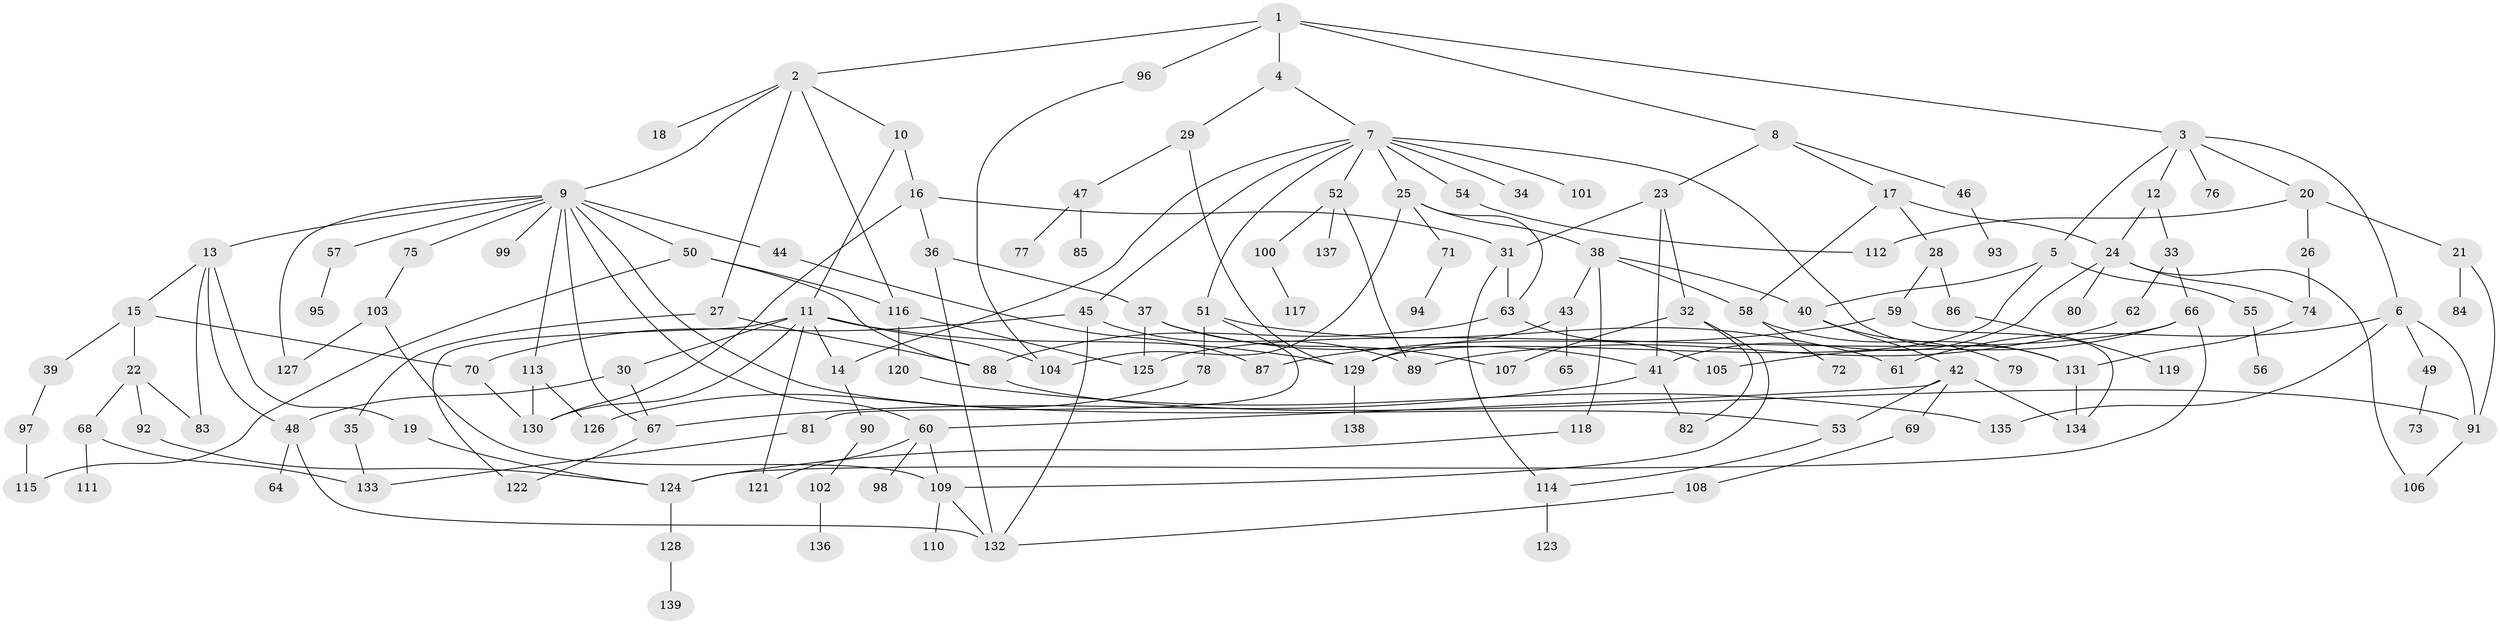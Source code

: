 // coarse degree distribution, {6: 0.07142857142857142, 5: 0.15714285714285714, 3: 0.21428571428571427, 4: 0.14285714285714285, 1: 0.14285714285714285, 2: 0.18571428571428572, 8: 0.04285714285714286, 7: 0.02857142857142857, 10: 0.014285714285714285}
// Generated by graph-tools (version 1.1) at 2025/36/03/04/25 23:36:06]
// undirected, 139 vertices, 200 edges
graph export_dot {
  node [color=gray90,style=filled];
  1;
  2;
  3;
  4;
  5;
  6;
  7;
  8;
  9;
  10;
  11;
  12;
  13;
  14;
  15;
  16;
  17;
  18;
  19;
  20;
  21;
  22;
  23;
  24;
  25;
  26;
  27;
  28;
  29;
  30;
  31;
  32;
  33;
  34;
  35;
  36;
  37;
  38;
  39;
  40;
  41;
  42;
  43;
  44;
  45;
  46;
  47;
  48;
  49;
  50;
  51;
  52;
  53;
  54;
  55;
  56;
  57;
  58;
  59;
  60;
  61;
  62;
  63;
  64;
  65;
  66;
  67;
  68;
  69;
  70;
  71;
  72;
  73;
  74;
  75;
  76;
  77;
  78;
  79;
  80;
  81;
  82;
  83;
  84;
  85;
  86;
  87;
  88;
  89;
  90;
  91;
  92;
  93;
  94;
  95;
  96;
  97;
  98;
  99;
  100;
  101;
  102;
  103;
  104;
  105;
  106;
  107;
  108;
  109;
  110;
  111;
  112;
  113;
  114;
  115;
  116;
  117;
  118;
  119;
  120;
  121;
  122;
  123;
  124;
  125;
  126;
  127;
  128;
  129;
  130;
  131;
  132;
  133;
  134;
  135;
  136;
  137;
  138;
  139;
  1 -- 2;
  1 -- 3;
  1 -- 4;
  1 -- 8;
  1 -- 96;
  2 -- 9;
  2 -- 10;
  2 -- 18;
  2 -- 27;
  2 -- 116;
  3 -- 5;
  3 -- 6;
  3 -- 12;
  3 -- 20;
  3 -- 76;
  4 -- 7;
  4 -- 29;
  5 -- 55;
  5 -- 129;
  5 -- 40;
  6 -- 49;
  6 -- 61;
  6 -- 91;
  6 -- 135;
  7 -- 14;
  7 -- 25;
  7 -- 34;
  7 -- 45;
  7 -- 51;
  7 -- 52;
  7 -- 54;
  7 -- 101;
  7 -- 131;
  8 -- 17;
  8 -- 23;
  8 -- 46;
  9 -- 13;
  9 -- 44;
  9 -- 50;
  9 -- 53;
  9 -- 57;
  9 -- 60;
  9 -- 75;
  9 -- 99;
  9 -- 113;
  9 -- 127;
  9 -- 67;
  10 -- 11;
  10 -- 16;
  11 -- 30;
  11 -- 121;
  11 -- 104;
  11 -- 130;
  11 -- 129;
  11 -- 122;
  11 -- 14;
  12 -- 33;
  12 -- 24;
  13 -- 15;
  13 -- 19;
  13 -- 48;
  13 -- 83;
  14 -- 90;
  15 -- 22;
  15 -- 39;
  15 -- 70;
  16 -- 36;
  16 -- 31;
  16 -- 130;
  17 -- 24;
  17 -- 28;
  17 -- 58;
  19 -- 124;
  20 -- 21;
  20 -- 26;
  20 -- 112;
  21 -- 84;
  21 -- 91;
  22 -- 68;
  22 -- 92;
  22 -- 83;
  23 -- 31;
  23 -- 32;
  23 -- 41;
  24 -- 74;
  24 -- 80;
  24 -- 106;
  24 -- 41;
  25 -- 38;
  25 -- 71;
  25 -- 104;
  25 -- 63;
  26 -- 74;
  27 -- 35;
  27 -- 88;
  28 -- 59;
  28 -- 86;
  29 -- 47;
  29 -- 129;
  30 -- 67;
  30 -- 48;
  31 -- 63;
  31 -- 114;
  32 -- 107;
  32 -- 109;
  32 -- 82;
  33 -- 62;
  33 -- 66;
  35 -- 133;
  36 -- 37;
  36 -- 132;
  37 -- 41;
  37 -- 125;
  37 -- 107;
  38 -- 40;
  38 -- 43;
  38 -- 118;
  38 -- 58;
  39 -- 97;
  40 -- 42;
  40 -- 79;
  41 -- 82;
  41 -- 67;
  42 -- 69;
  42 -- 53;
  42 -- 134;
  42 -- 60;
  43 -- 65;
  43 -- 129;
  44 -- 87;
  45 -- 70;
  45 -- 89;
  45 -- 132;
  46 -- 93;
  47 -- 77;
  47 -- 85;
  48 -- 64;
  48 -- 132;
  49 -- 73;
  50 -- 116;
  50 -- 115;
  50 -- 88;
  51 -- 78;
  51 -- 81;
  51 -- 61;
  52 -- 100;
  52 -- 137;
  52 -- 89;
  53 -- 114;
  54 -- 112;
  55 -- 56;
  57 -- 95;
  58 -- 72;
  58 -- 131;
  59 -- 87;
  59 -- 134;
  60 -- 98;
  60 -- 121;
  60 -- 109;
  62 -- 89;
  63 -- 88;
  63 -- 105;
  66 -- 105;
  66 -- 124;
  66 -- 125;
  67 -- 122;
  68 -- 111;
  68 -- 133;
  69 -- 108;
  70 -- 130;
  71 -- 94;
  74 -- 131;
  75 -- 103;
  78 -- 126;
  81 -- 133;
  86 -- 119;
  88 -- 91;
  90 -- 102;
  91 -- 106;
  92 -- 124;
  96 -- 104;
  97 -- 115;
  100 -- 117;
  102 -- 136;
  103 -- 127;
  103 -- 109;
  108 -- 132;
  109 -- 110;
  109 -- 132;
  113 -- 126;
  113 -- 130;
  114 -- 123;
  116 -- 120;
  116 -- 125;
  118 -- 124;
  120 -- 135;
  124 -- 128;
  128 -- 139;
  129 -- 138;
  131 -- 134;
}
